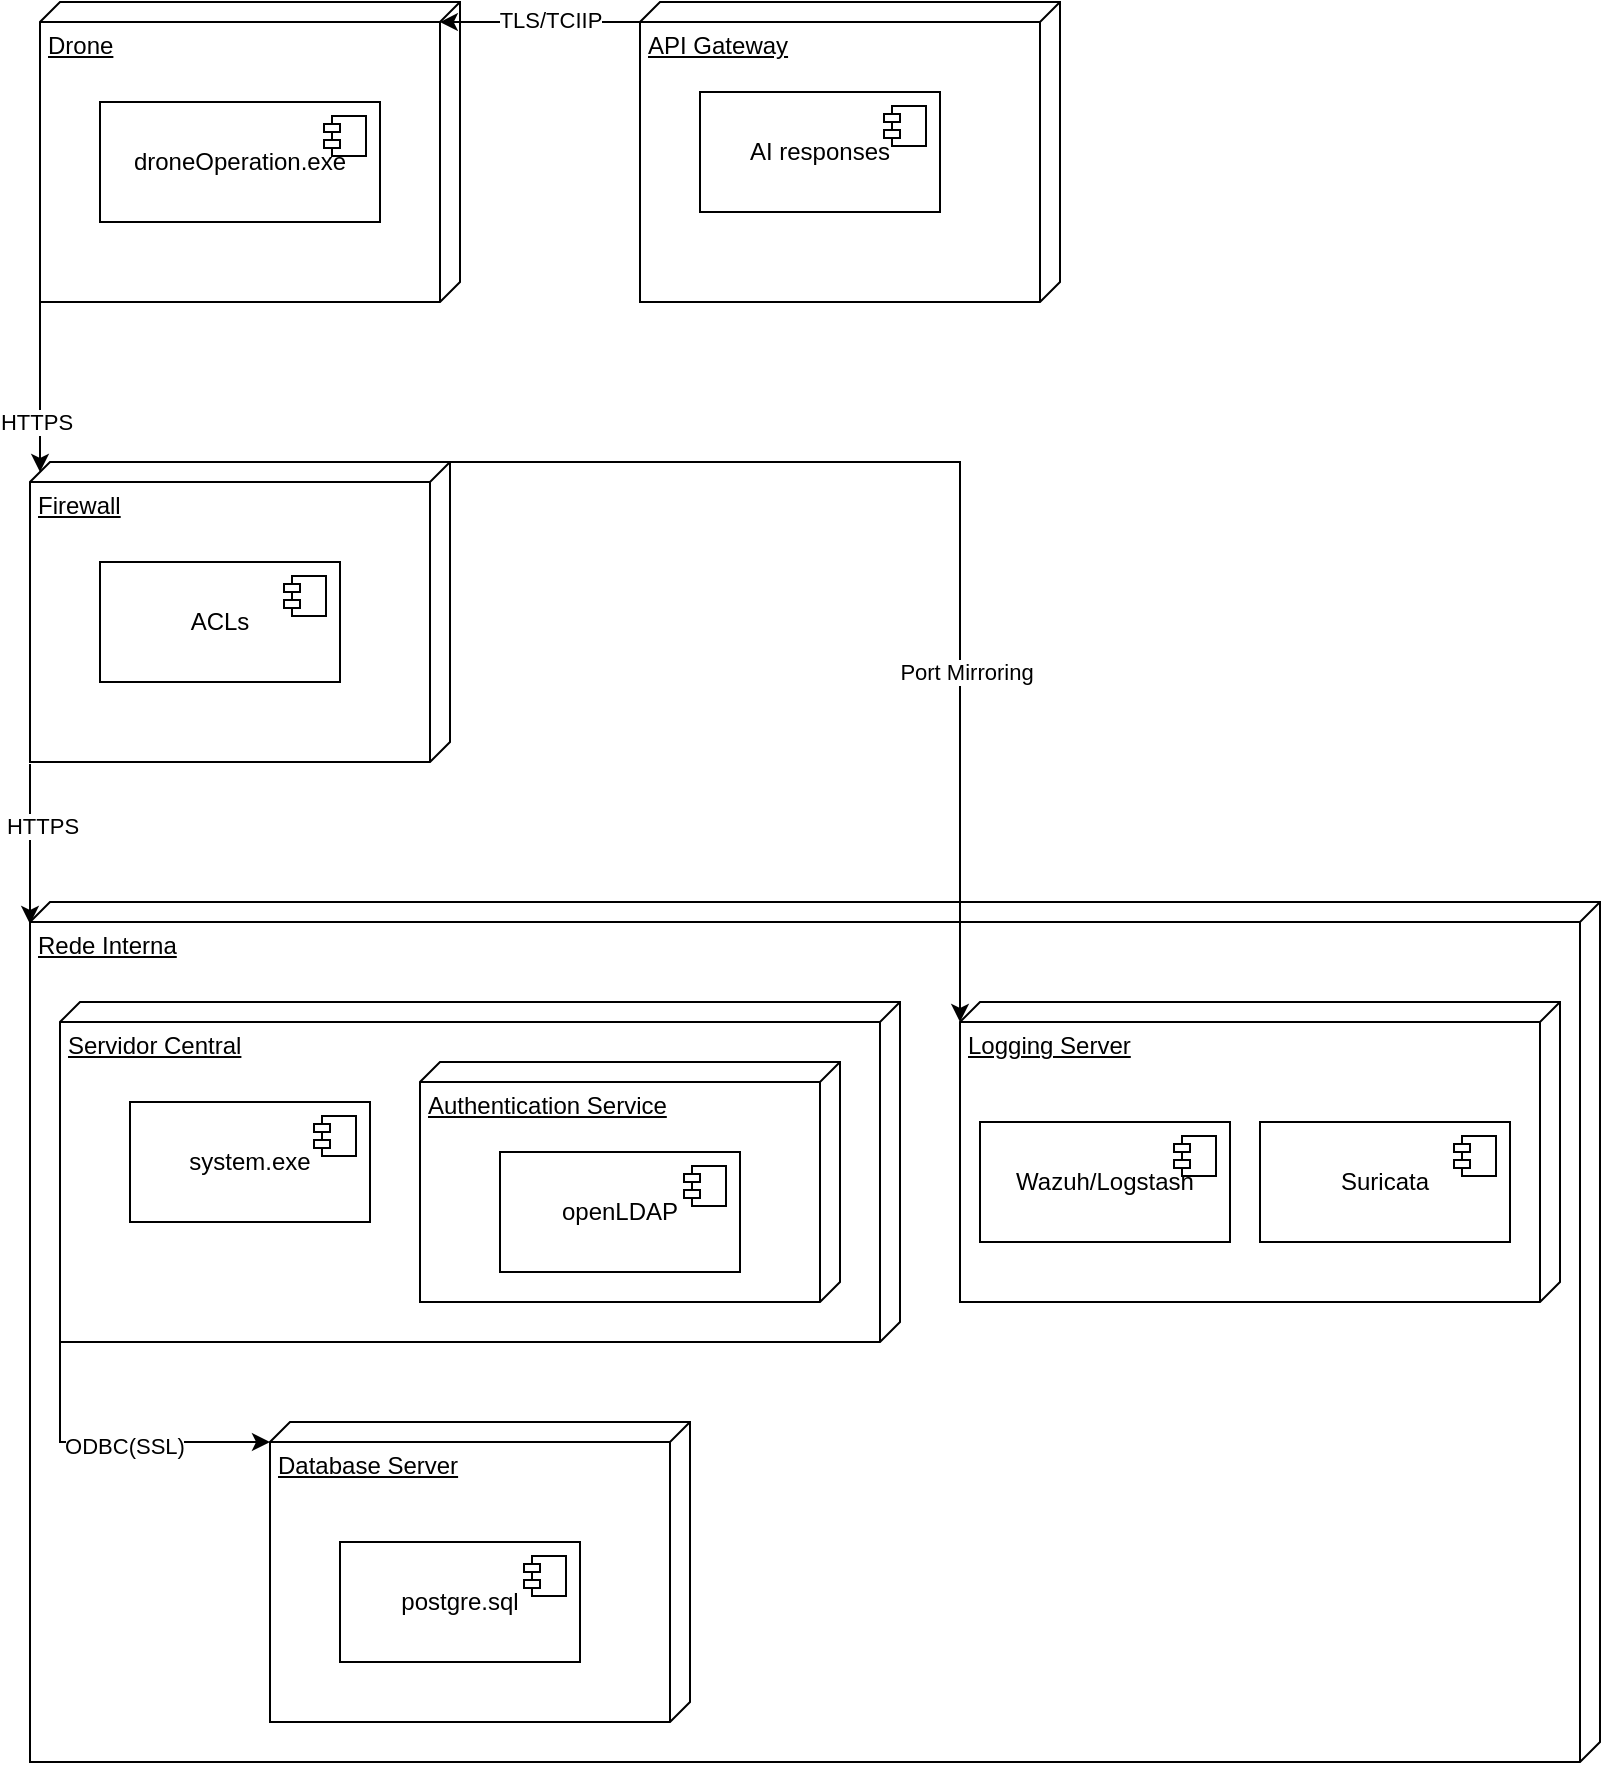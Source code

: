 <mxfile version="27.0.6">
  <diagram name="Page-1" id="929967ad-93f9-6ef4-fab6-5d389245f69c">
    <mxGraphModel dx="1303" dy="703" grid="1" gridSize="10" guides="1" tooltips="1" connect="1" arrows="1" fold="1" page="1" pageScale="1.5" pageWidth="1169" pageHeight="826" background="none" math="0" shadow="0">
      <root>
        <mxCell id="0" style=";html=1;" />
        <mxCell id="1" style=";html=1;" parent="0" />
        <mxCell id="3WThKrtTpSp3f6bvi-z2-1" value="Drone" style="verticalAlign=top;align=left;spacingTop=8;spacingLeft=2;spacingRight=12;shape=cube;size=10;direction=south;fontStyle=4;html=1;whiteSpace=wrap;" parent="1" vertex="1">
          <mxGeometry x="180" y="140" width="210" height="150" as="geometry" />
        </mxCell>
        <mxCell id="3WThKrtTpSp3f6bvi-z2-2" value="droneOperation.exe" style="html=1;dropTarget=0;whiteSpace=wrap;" parent="1" vertex="1">
          <mxGeometry x="210" y="190" width="140" height="60" as="geometry" />
        </mxCell>
        <mxCell id="3WThKrtTpSp3f6bvi-z2-3" value="" style="shape=module;jettyWidth=8;jettyHeight=4;" parent="3WThKrtTpSp3f6bvi-z2-2" vertex="1">
          <mxGeometry x="1" width="21" height="20" relative="1" as="geometry">
            <mxPoint x="-28" y="7" as="offset" />
          </mxGeometry>
        </mxCell>
        <mxCell id="3WThKrtTpSp3f6bvi-z2-6" value="API Gateway" style="verticalAlign=top;align=left;spacingTop=8;spacingLeft=2;spacingRight=12;shape=cube;size=10;direction=south;fontStyle=4;html=1;whiteSpace=wrap;" parent="1" vertex="1">
          <mxGeometry x="480" y="140" width="210" height="150" as="geometry" />
        </mxCell>
        <mxCell id="3WThKrtTpSp3f6bvi-z2-4" value="AI responses" style="html=1;dropTarget=0;whiteSpace=wrap;" parent="1" vertex="1">
          <mxGeometry x="510" y="185" width="120" height="60" as="geometry" />
        </mxCell>
        <mxCell id="3WThKrtTpSp3f6bvi-z2-5" value="" style="shape=module;jettyWidth=8;jettyHeight=4;" parent="3WThKrtTpSp3f6bvi-z2-4" vertex="1">
          <mxGeometry x="1" width="21" height="20" relative="1" as="geometry">
            <mxPoint x="-28" y="7" as="offset" />
          </mxGeometry>
        </mxCell>
        <mxCell id="3WThKrtTpSp3f6bvi-z2-7" style="edgeStyle=orthogonalEdgeStyle;rounded=0;orthogonalLoop=1;jettySize=auto;html=1;exitX=0;exitY=0;exitDx=10;exitDy=210;exitPerimeter=0;entryX=0.067;entryY=0.048;entryDx=0;entryDy=0;entryPerimeter=0;" parent="1" source="3WThKrtTpSp3f6bvi-z2-6" target="3WThKrtTpSp3f6bvi-z2-1" edge="1">
          <mxGeometry relative="1" as="geometry" />
        </mxCell>
        <mxCell id="3WThKrtTpSp3f6bvi-z2-8" value="TLS/TCIIP" style="edgeLabel;html=1;align=center;verticalAlign=middle;resizable=0;points=[];" parent="3WThKrtTpSp3f6bvi-z2-7" vertex="1" connectable="0">
          <mxGeometry x="-0.102" y="-1" relative="1" as="geometry">
            <mxPoint as="offset" />
          </mxGeometry>
        </mxCell>
        <mxCell id="AI8M7emQGo3KFg-vgBTA-1" value="Firewall" style="verticalAlign=top;align=left;spacingTop=8;spacingLeft=2;spacingRight=12;shape=cube;size=10;direction=south;fontStyle=4;html=1;whiteSpace=wrap;" vertex="1" parent="1">
          <mxGeometry x="175" y="370" width="210" height="150" as="geometry" />
        </mxCell>
        <mxCell id="AI8M7emQGo3KFg-vgBTA-2" value="ACLs" style="html=1;dropTarget=0;whiteSpace=wrap;" vertex="1" parent="1">
          <mxGeometry x="210" y="420" width="120" height="60" as="geometry" />
        </mxCell>
        <mxCell id="AI8M7emQGo3KFg-vgBTA-3" value="" style="shape=module;jettyWidth=8;jettyHeight=4;" vertex="1" parent="AI8M7emQGo3KFg-vgBTA-2">
          <mxGeometry x="1" width="21" height="20" relative="1" as="geometry">
            <mxPoint x="-28" y="7" as="offset" />
          </mxGeometry>
        </mxCell>
        <mxCell id="AI8M7emQGo3KFg-vgBTA-4" style="edgeStyle=orthogonalEdgeStyle;rounded=0;orthogonalLoop=1;jettySize=auto;html=1;exitX=1;exitY=1;exitDx=0;exitDy=0;exitPerimeter=0;entryX=0;entryY=0;entryDx=5;entryDy=205;entryPerimeter=0;" edge="1" parent="1" source="3WThKrtTpSp3f6bvi-z2-1" target="AI8M7emQGo3KFg-vgBTA-1">
          <mxGeometry relative="1" as="geometry" />
        </mxCell>
        <mxCell id="AI8M7emQGo3KFg-vgBTA-5" value="HTTPS" style="edgeLabel;html=1;align=center;verticalAlign=middle;resizable=0;points=[];" vertex="1" connectable="0" parent="AI8M7emQGo3KFg-vgBTA-4">
          <mxGeometry x="0.398" y="-2" relative="1" as="geometry">
            <mxPoint as="offset" />
          </mxGeometry>
        </mxCell>
        <mxCell id="AI8M7emQGo3KFg-vgBTA-6" value="Rede Interna" style="verticalAlign=top;align=left;spacingTop=8;spacingLeft=2;spacingRight=12;shape=cube;size=10;direction=south;fontStyle=4;html=1;whiteSpace=wrap;" vertex="1" parent="1">
          <mxGeometry x="175" y="590" width="785" height="430" as="geometry" />
        </mxCell>
        <mxCell id="AI8M7emQGo3KFg-vgBTA-9" style="edgeStyle=orthogonalEdgeStyle;rounded=0;orthogonalLoop=1;jettySize=auto;html=1;exitX=1;exitY=1;exitDx=0;exitDy=0;exitPerimeter=0;entryX=0;entryY=0;entryDx=10;entryDy=210;entryPerimeter=0;" edge="1" parent="1">
          <mxGeometry relative="1" as="geometry">
            <mxPoint x="175" y="521" as="sourcePoint" />
            <mxPoint x="175" y="601" as="targetPoint" />
          </mxGeometry>
        </mxCell>
        <mxCell id="AI8M7emQGo3KFg-vgBTA-34" value="HTTPS" style="edgeLabel;html=1;align=center;verticalAlign=middle;resizable=0;points=[];" vertex="1" connectable="0" parent="AI8M7emQGo3KFg-vgBTA-9">
          <mxGeometry x="-0.219" y="6" relative="1" as="geometry">
            <mxPoint as="offset" />
          </mxGeometry>
        </mxCell>
        <mxCell id="AI8M7emQGo3KFg-vgBTA-11" value="Servidor Central" style="verticalAlign=top;align=left;spacingTop=8;spacingLeft=2;spacingRight=12;shape=cube;size=10;direction=south;fontStyle=4;html=1;whiteSpace=wrap;" vertex="1" parent="1">
          <mxGeometry x="190" y="640" width="420" height="170" as="geometry" />
        </mxCell>
        <mxCell id="AI8M7emQGo3KFg-vgBTA-12" value="system.exe" style="html=1;dropTarget=0;whiteSpace=wrap;" vertex="1" parent="1">
          <mxGeometry x="225" y="690" width="120" height="60" as="geometry" />
        </mxCell>
        <mxCell id="AI8M7emQGo3KFg-vgBTA-13" value="" style="shape=module;jettyWidth=8;jettyHeight=4;" vertex="1" parent="AI8M7emQGo3KFg-vgBTA-12">
          <mxGeometry x="1" width="21" height="20" relative="1" as="geometry">
            <mxPoint x="-28" y="7" as="offset" />
          </mxGeometry>
        </mxCell>
        <mxCell id="AI8M7emQGo3KFg-vgBTA-14" value="Database Server" style="verticalAlign=top;align=left;spacingTop=8;spacingLeft=2;spacingRight=12;shape=cube;size=10;direction=south;fontStyle=4;html=1;whiteSpace=wrap;" vertex="1" parent="1">
          <mxGeometry x="295" y="850" width="210" height="150" as="geometry" />
        </mxCell>
        <mxCell id="AI8M7emQGo3KFg-vgBTA-15" value="postgre.sql" style="html=1;dropTarget=0;whiteSpace=wrap;" vertex="1" parent="1">
          <mxGeometry x="330" y="910" width="120" height="60" as="geometry" />
        </mxCell>
        <mxCell id="AI8M7emQGo3KFg-vgBTA-16" value="" style="shape=module;jettyWidth=8;jettyHeight=4;" vertex="1" parent="AI8M7emQGo3KFg-vgBTA-15">
          <mxGeometry x="1" width="21" height="20" relative="1" as="geometry">
            <mxPoint x="-28" y="7" as="offset" />
          </mxGeometry>
        </mxCell>
        <mxCell id="AI8M7emQGo3KFg-vgBTA-19" value="Authentication Service" style="verticalAlign=top;align=left;spacingTop=8;spacingLeft=2;spacingRight=12;shape=cube;size=10;direction=south;fontStyle=4;html=1;whiteSpace=wrap;" vertex="1" parent="1">
          <mxGeometry x="370" y="670" width="210" height="120" as="geometry" />
        </mxCell>
        <mxCell id="AI8M7emQGo3KFg-vgBTA-17" value="openLDAP" style="html=1;dropTarget=0;whiteSpace=wrap;" vertex="1" parent="1">
          <mxGeometry x="410" y="715" width="120" height="60" as="geometry" />
        </mxCell>
        <mxCell id="AI8M7emQGo3KFg-vgBTA-18" value="" style="shape=module;jettyWidth=8;jettyHeight=4;" vertex="1" parent="AI8M7emQGo3KFg-vgBTA-17">
          <mxGeometry x="1" width="21" height="20" relative="1" as="geometry">
            <mxPoint x="-28" y="7" as="offset" />
          </mxGeometry>
        </mxCell>
        <mxCell id="AI8M7emQGo3KFg-vgBTA-20" value="Logging Server" style="verticalAlign=top;align=left;spacingTop=8;spacingLeft=2;spacingRight=12;shape=cube;size=10;direction=south;fontStyle=4;html=1;whiteSpace=wrap;" vertex="1" parent="1">
          <mxGeometry x="640" y="640" width="300" height="150" as="geometry" />
        </mxCell>
        <mxCell id="AI8M7emQGo3KFg-vgBTA-21" value="Wazuh/Logstash" style="html=1;dropTarget=0;whiteSpace=wrap;" vertex="1" parent="1">
          <mxGeometry x="650" y="700" width="125" height="60" as="geometry" />
        </mxCell>
        <mxCell id="AI8M7emQGo3KFg-vgBTA-22" value="" style="shape=module;jettyWidth=8;jettyHeight=4;" vertex="1" parent="AI8M7emQGo3KFg-vgBTA-21">
          <mxGeometry x="1" width="21" height="20" relative="1" as="geometry">
            <mxPoint x="-28" y="7" as="offset" />
          </mxGeometry>
        </mxCell>
        <mxCell id="AI8M7emQGo3KFg-vgBTA-29" value="Suricata" style="html=1;dropTarget=0;whiteSpace=wrap;" vertex="1" parent="1">
          <mxGeometry x="790" y="700" width="125" height="60" as="geometry" />
        </mxCell>
        <mxCell id="AI8M7emQGo3KFg-vgBTA-30" value="" style="shape=module;jettyWidth=8;jettyHeight=4;" vertex="1" parent="AI8M7emQGo3KFg-vgBTA-29">
          <mxGeometry x="1" width="21" height="20" relative="1" as="geometry">
            <mxPoint x="-28" y="7" as="offset" />
          </mxGeometry>
        </mxCell>
        <mxCell id="AI8M7emQGo3KFg-vgBTA-32" style="edgeStyle=orthogonalEdgeStyle;rounded=0;orthogonalLoop=1;jettySize=auto;html=1;exitX=0;exitY=0;exitDx=0;exitDy=0;exitPerimeter=0;entryX=0;entryY=0;entryDx=10;entryDy=300;entryPerimeter=0;" edge="1" parent="1" source="AI8M7emQGo3KFg-vgBTA-1" target="AI8M7emQGo3KFg-vgBTA-20">
          <mxGeometry relative="1" as="geometry">
            <Array as="points">
              <mxPoint x="640" y="370" />
            </Array>
          </mxGeometry>
        </mxCell>
        <mxCell id="AI8M7emQGo3KFg-vgBTA-33" value="Port Mirroring" style="edgeLabel;html=1;align=center;verticalAlign=middle;resizable=0;points=[];" vertex="1" connectable="0" parent="AI8M7emQGo3KFg-vgBTA-32">
          <mxGeometry x="0.345" y="3" relative="1" as="geometry">
            <mxPoint as="offset" />
          </mxGeometry>
        </mxCell>
        <mxCell id="AI8M7emQGo3KFg-vgBTA-36" style="edgeStyle=orthogonalEdgeStyle;rounded=0;orthogonalLoop=1;jettySize=auto;html=1;exitX=1;exitY=1;exitDx=0;exitDy=0;exitPerimeter=0;entryX=0;entryY=0;entryDx=10;entryDy=210;entryPerimeter=0;" edge="1" parent="1" source="AI8M7emQGo3KFg-vgBTA-11" target="AI8M7emQGo3KFg-vgBTA-14">
          <mxGeometry relative="1" as="geometry" />
        </mxCell>
        <mxCell id="AI8M7emQGo3KFg-vgBTA-37" value="ODBC(SSL)" style="edgeLabel;html=1;align=center;verticalAlign=middle;resizable=0;points=[];" vertex="1" connectable="0" parent="AI8M7emQGo3KFg-vgBTA-36">
          <mxGeometry x="0.061" y="-2" relative="1" as="geometry">
            <mxPoint as="offset" />
          </mxGeometry>
        </mxCell>
      </root>
    </mxGraphModel>
  </diagram>
</mxfile>
